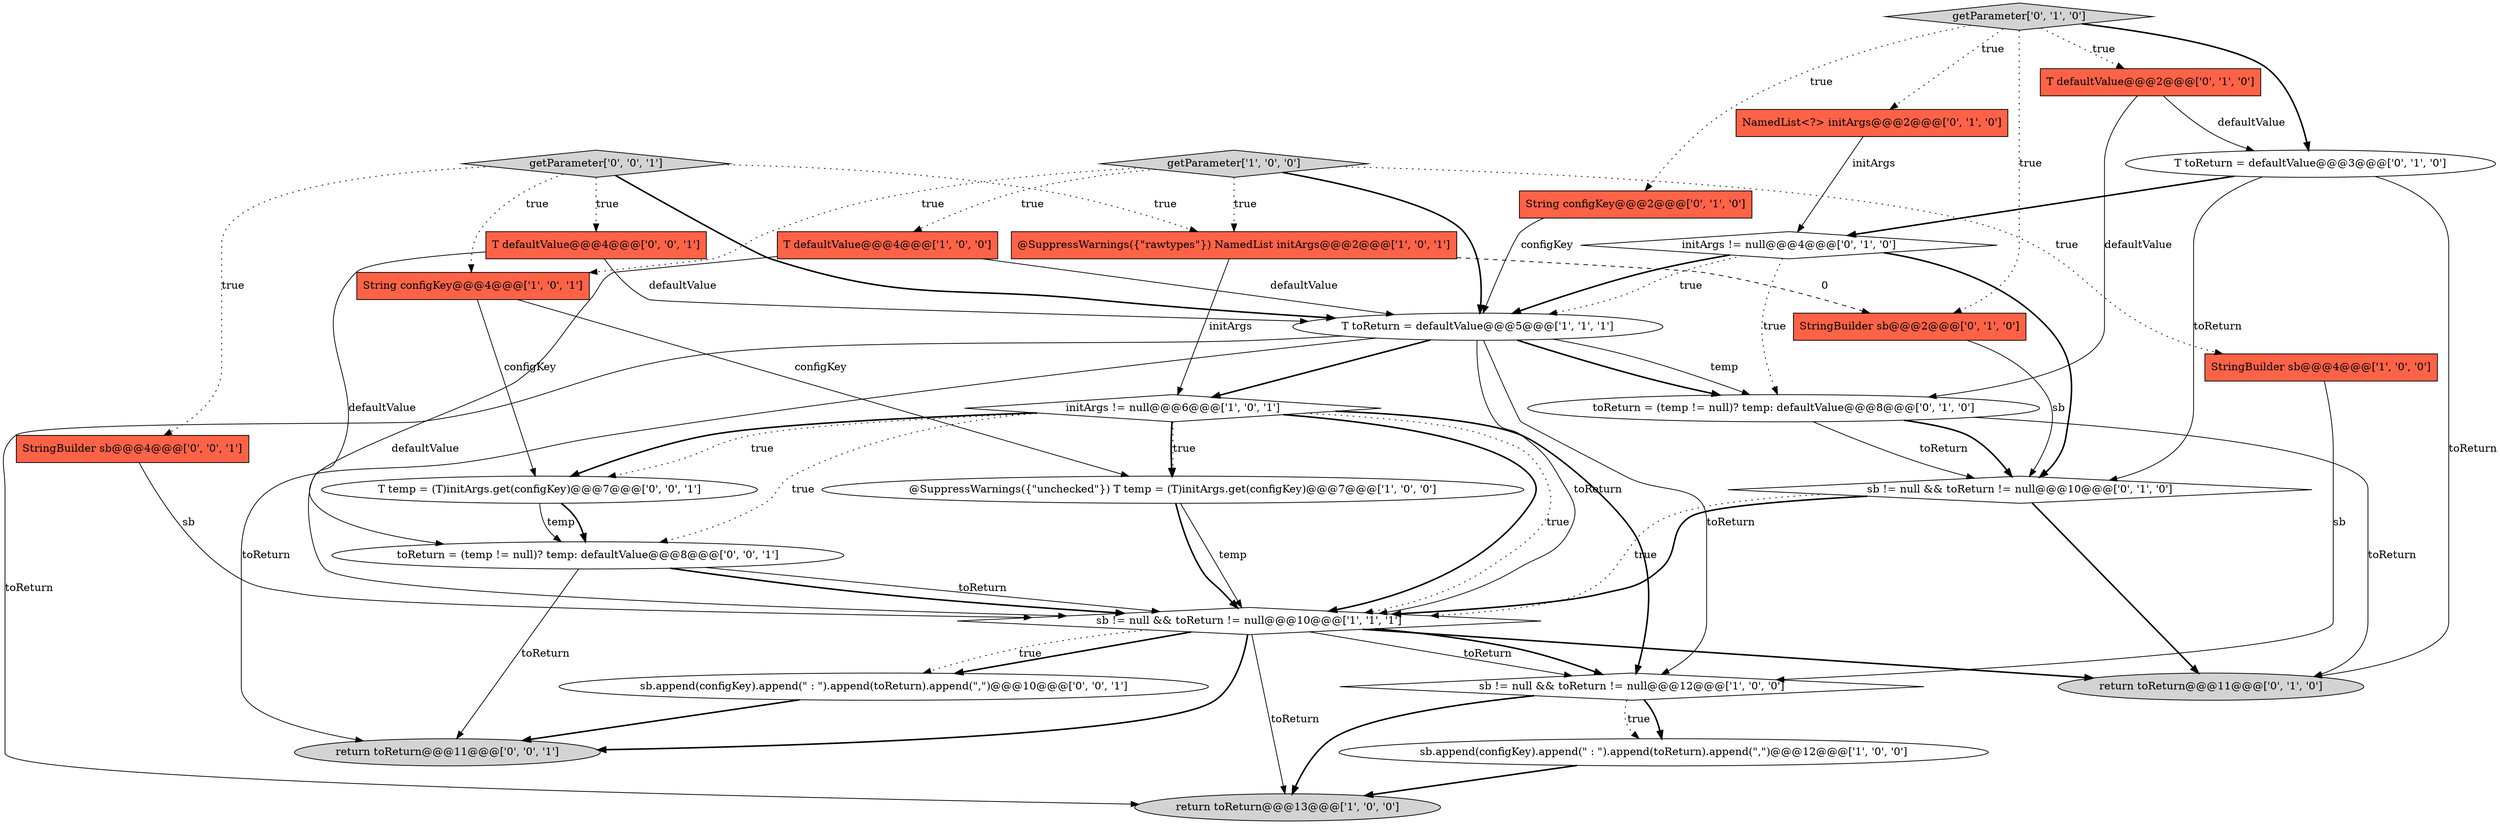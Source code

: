 digraph {
20 [style = filled, label = "StringBuilder sb@@@2@@@['0', '1', '0']", fillcolor = tomato, shape = box image = "AAA1AAABBB2BBB"];
25 [style = filled, label = "return toReturn@@@11@@@['0', '0', '1']", fillcolor = lightgray, shape = ellipse image = "AAA0AAABBB3BBB"];
5 [style = filled, label = "return toReturn@@@13@@@['1', '0', '0']", fillcolor = lightgray, shape = ellipse image = "AAA0AAABBB1BBB"];
19 [style = filled, label = "NamedList<?> initArgs@@@2@@@['0', '1', '0']", fillcolor = tomato, shape = box image = "AAA0AAABBB2BBB"];
2 [style = filled, label = "StringBuilder sb@@@4@@@['1', '0', '0']", fillcolor = tomato, shape = box image = "AAA0AAABBB1BBB"];
21 [style = filled, label = "getParameter['0', '1', '0']", fillcolor = lightgray, shape = diamond image = "AAA0AAABBB2BBB"];
10 [style = filled, label = "getParameter['1', '0', '0']", fillcolor = lightgray, shape = diamond image = "AAA0AAABBB1BBB"];
0 [style = filled, label = "@SuppressWarnings({\"rawtypes\"}) NamedList initArgs@@@2@@@['1', '0', '1']", fillcolor = tomato, shape = box image = "AAA0AAABBB1BBB"];
13 [style = filled, label = "String configKey@@@2@@@['0', '1', '0']", fillcolor = tomato, shape = box image = "AAA0AAABBB2BBB"];
17 [style = filled, label = "T toReturn = defaultValue@@@3@@@['0', '1', '0']", fillcolor = white, shape = ellipse image = "AAA0AAABBB2BBB"];
24 [style = filled, label = "toReturn = (temp != null)? temp: defaultValue@@@8@@@['0', '0', '1']", fillcolor = white, shape = ellipse image = "AAA0AAABBB3BBB"];
8 [style = filled, label = "sb != null && toReturn != null@@@10@@@['1', '1', '1']", fillcolor = white, shape = diamond image = "AAA0AAABBB1BBB"];
18 [style = filled, label = "return toReturn@@@11@@@['0', '1', '0']", fillcolor = lightgray, shape = ellipse image = "AAA0AAABBB2BBB"];
28 [style = filled, label = "StringBuilder sb@@@4@@@['0', '0', '1']", fillcolor = tomato, shape = box image = "AAA0AAABBB3BBB"];
14 [style = filled, label = "initArgs != null@@@4@@@['0', '1', '0']", fillcolor = white, shape = diamond image = "AAA0AAABBB2BBB"];
12 [style = filled, label = "sb != null && toReturn != null@@@10@@@['0', '1', '0']", fillcolor = white, shape = diamond image = "AAA0AAABBB2BBB"];
15 [style = filled, label = "toReturn = (temp != null)? temp: defaultValue@@@8@@@['0', '1', '0']", fillcolor = white, shape = ellipse image = "AAA0AAABBB2BBB"];
7 [style = filled, label = "initArgs != null@@@6@@@['1', '0', '1']", fillcolor = white, shape = diamond image = "AAA0AAABBB1BBB"];
3 [style = filled, label = "T toReturn = defaultValue@@@5@@@['1', '1', '1']", fillcolor = white, shape = ellipse image = "AAA0AAABBB1BBB"];
16 [style = filled, label = "T defaultValue@@@2@@@['0', '1', '0']", fillcolor = tomato, shape = box image = "AAA0AAABBB2BBB"];
22 [style = filled, label = "T temp = (T)initArgs.get(configKey)@@@7@@@['0', '0', '1']", fillcolor = white, shape = ellipse image = "AAA0AAABBB3BBB"];
11 [style = filled, label = "sb.append(configKey).append(\" : \").append(toReturn).append(\",\")@@@12@@@['1', '0', '0']", fillcolor = white, shape = ellipse image = "AAA0AAABBB1BBB"];
26 [style = filled, label = "T defaultValue@@@4@@@['0', '0', '1']", fillcolor = tomato, shape = box image = "AAA0AAABBB3BBB"];
27 [style = filled, label = "getParameter['0', '0', '1']", fillcolor = lightgray, shape = diamond image = "AAA0AAABBB3BBB"];
23 [style = filled, label = "sb.append(configKey).append(\" : \").append(toReturn).append(\",\")@@@10@@@['0', '0', '1']", fillcolor = white, shape = ellipse image = "AAA0AAABBB3BBB"];
4 [style = filled, label = "@SuppressWarnings({\"unchecked\"}) T temp = (T)initArgs.get(configKey)@@@7@@@['1', '0', '0']", fillcolor = white, shape = ellipse image = "AAA0AAABBB1BBB"];
1 [style = filled, label = "T defaultValue@@@4@@@['1', '0', '0']", fillcolor = tomato, shape = box image = "AAA0AAABBB1BBB"];
6 [style = filled, label = "String configKey@@@4@@@['1', '0', '1']", fillcolor = tomato, shape = box image = "AAA0AAABBB1BBB"];
9 [style = filled, label = "sb != null && toReturn != null@@@12@@@['1', '0', '0']", fillcolor = white, shape = diamond image = "AAA0AAABBB1BBB"];
3->9 [style = solid, label="toReturn"];
15->18 [style = solid, label="toReturn"];
14->3 [style = bold, label=""];
23->25 [style = bold, label=""];
10->6 [style = dotted, label="true"];
24->8 [style = solid, label="toReturn"];
21->20 [style = dotted, label="true"];
19->14 [style = solid, label="initArgs"];
26->3 [style = solid, label="defaultValue"];
9->11 [style = bold, label=""];
8->23 [style = bold, label=""];
28->8 [style = solid, label="sb"];
12->8 [style = dotted, label="true"];
13->3 [style = solid, label="configKey"];
8->18 [style = bold, label=""];
27->26 [style = dotted, label="true"];
9->11 [style = dotted, label="true"];
1->3 [style = solid, label="defaultValue"];
6->22 [style = solid, label="configKey"];
27->3 [style = bold, label=""];
10->3 [style = bold, label=""];
8->23 [style = dotted, label="true"];
26->24 [style = solid, label="defaultValue"];
3->15 [style = bold, label=""];
24->25 [style = solid, label="toReturn"];
7->4 [style = bold, label=""];
7->8 [style = bold, label=""];
0->20 [style = dashed, label="0"];
3->15 [style = solid, label="temp"];
7->24 [style = dotted, label="true"];
3->5 [style = solid, label="toReturn"];
4->8 [style = solid, label="temp"];
6->4 [style = solid, label="configKey"];
7->9 [style = bold, label=""];
27->28 [style = dotted, label="true"];
8->9 [style = solid, label="toReturn"];
11->5 [style = bold, label=""];
7->22 [style = bold, label=""];
14->15 [style = dotted, label="true"];
15->12 [style = solid, label="toReturn"];
16->17 [style = solid, label="defaultValue"];
22->24 [style = solid, label="temp"];
3->7 [style = bold, label=""];
17->14 [style = bold, label=""];
10->2 [style = dotted, label="true"];
12->8 [style = bold, label=""];
3->8 [style = solid, label="toReturn"];
27->0 [style = dotted, label="true"];
8->5 [style = solid, label="toReturn"];
14->12 [style = bold, label=""];
3->25 [style = solid, label="toReturn"];
7->4 [style = dotted, label="true"];
21->19 [style = dotted, label="true"];
12->18 [style = bold, label=""];
1->8 [style = solid, label="defaultValue"];
17->12 [style = solid, label="toReturn"];
8->9 [style = bold, label=""];
9->5 [style = bold, label=""];
0->7 [style = solid, label="initArgs"];
2->9 [style = solid, label="sb"];
4->8 [style = bold, label=""];
10->0 [style = dotted, label="true"];
14->3 [style = dotted, label="true"];
21->13 [style = dotted, label="true"];
15->12 [style = bold, label=""];
10->1 [style = dotted, label="true"];
22->24 [style = bold, label=""];
24->8 [style = bold, label=""];
21->16 [style = dotted, label="true"];
16->15 [style = solid, label="defaultValue"];
7->22 [style = dotted, label="true"];
7->8 [style = dotted, label="true"];
27->6 [style = dotted, label="true"];
21->17 [style = bold, label=""];
20->12 [style = solid, label="sb"];
8->25 [style = bold, label=""];
17->18 [style = solid, label="toReturn"];
}
